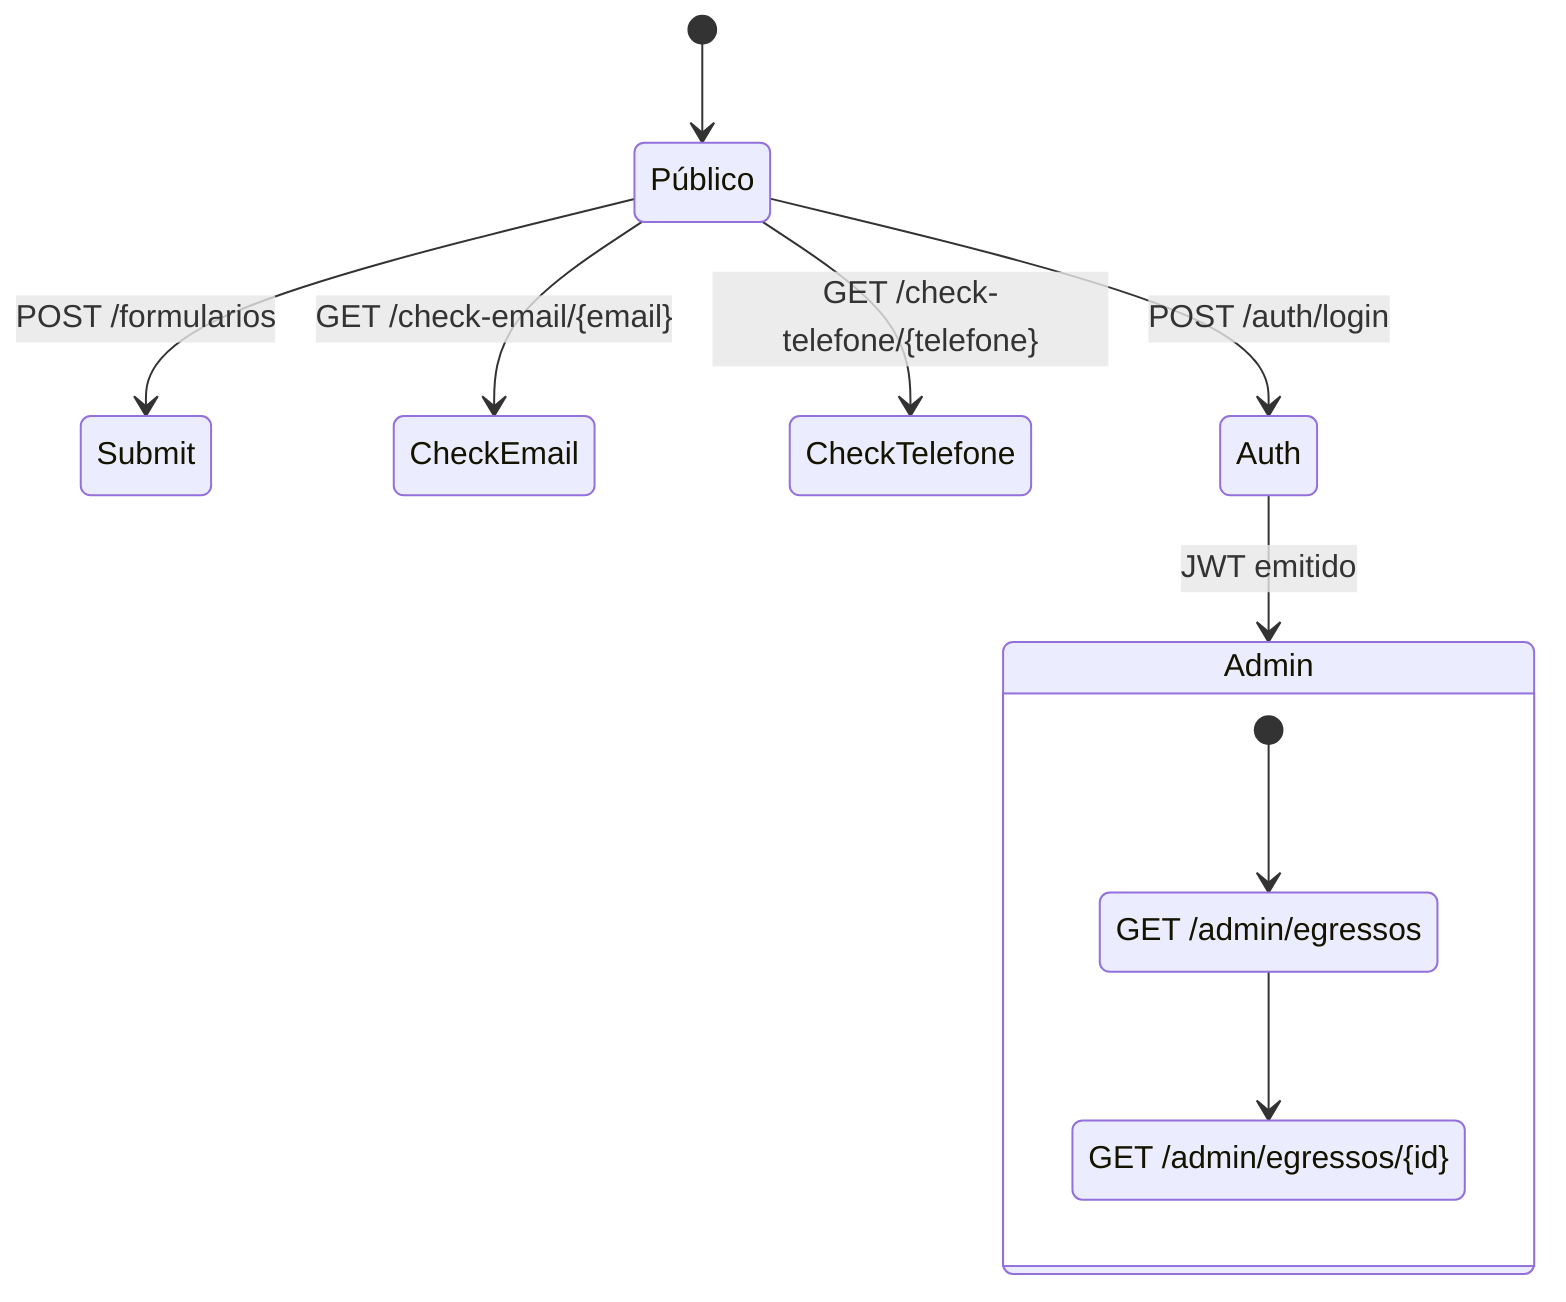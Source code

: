 stateDiagram-v2
  [*] --> Public
  Public: Público
  Public --> Submit: POST /formularios
  Public --> CheckEmail: GET /check-email/{email}
  Public --> CheckTelefone: GET /check-telefone/{telefone}
  Public --> Auth: POST /auth/login

  Auth --> Admin: JWT emitido
  state Admin {
    [*] --> Listar
    Listar: GET /admin/egressos
    Listar --> Detalhar
    Detalhar: GET /admin/egressos/{id}
  }